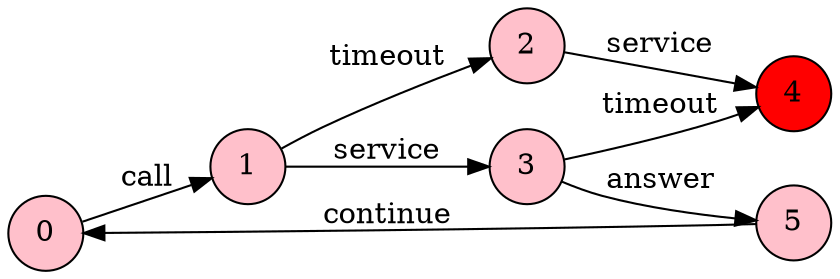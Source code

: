 digraph G {
rankdir = LR;
0 [shape=circle,style=filled, fillcolor=pink];
1 [shape=circle,style=filled, fillcolor=pink];
2 [shape=circle,style=filled, fillcolor=pink];
3 [shape=circle,style=filled, fillcolor=pink];
4 [shape=circle,style=filled, fillcolor=red];
5 [shape=circle,style=filled, fillcolor=pink];
0 -> 1 [label = "call"];
1 -> 2 [label = "timeout"];
1 -> 3 [label = "service"];
2 -> 4 [label = "service"];
3 -> 4 [label = "timeout"];
3 -> 5 [label = "answer"];
5 -> 0 [label = "continue"];
}
